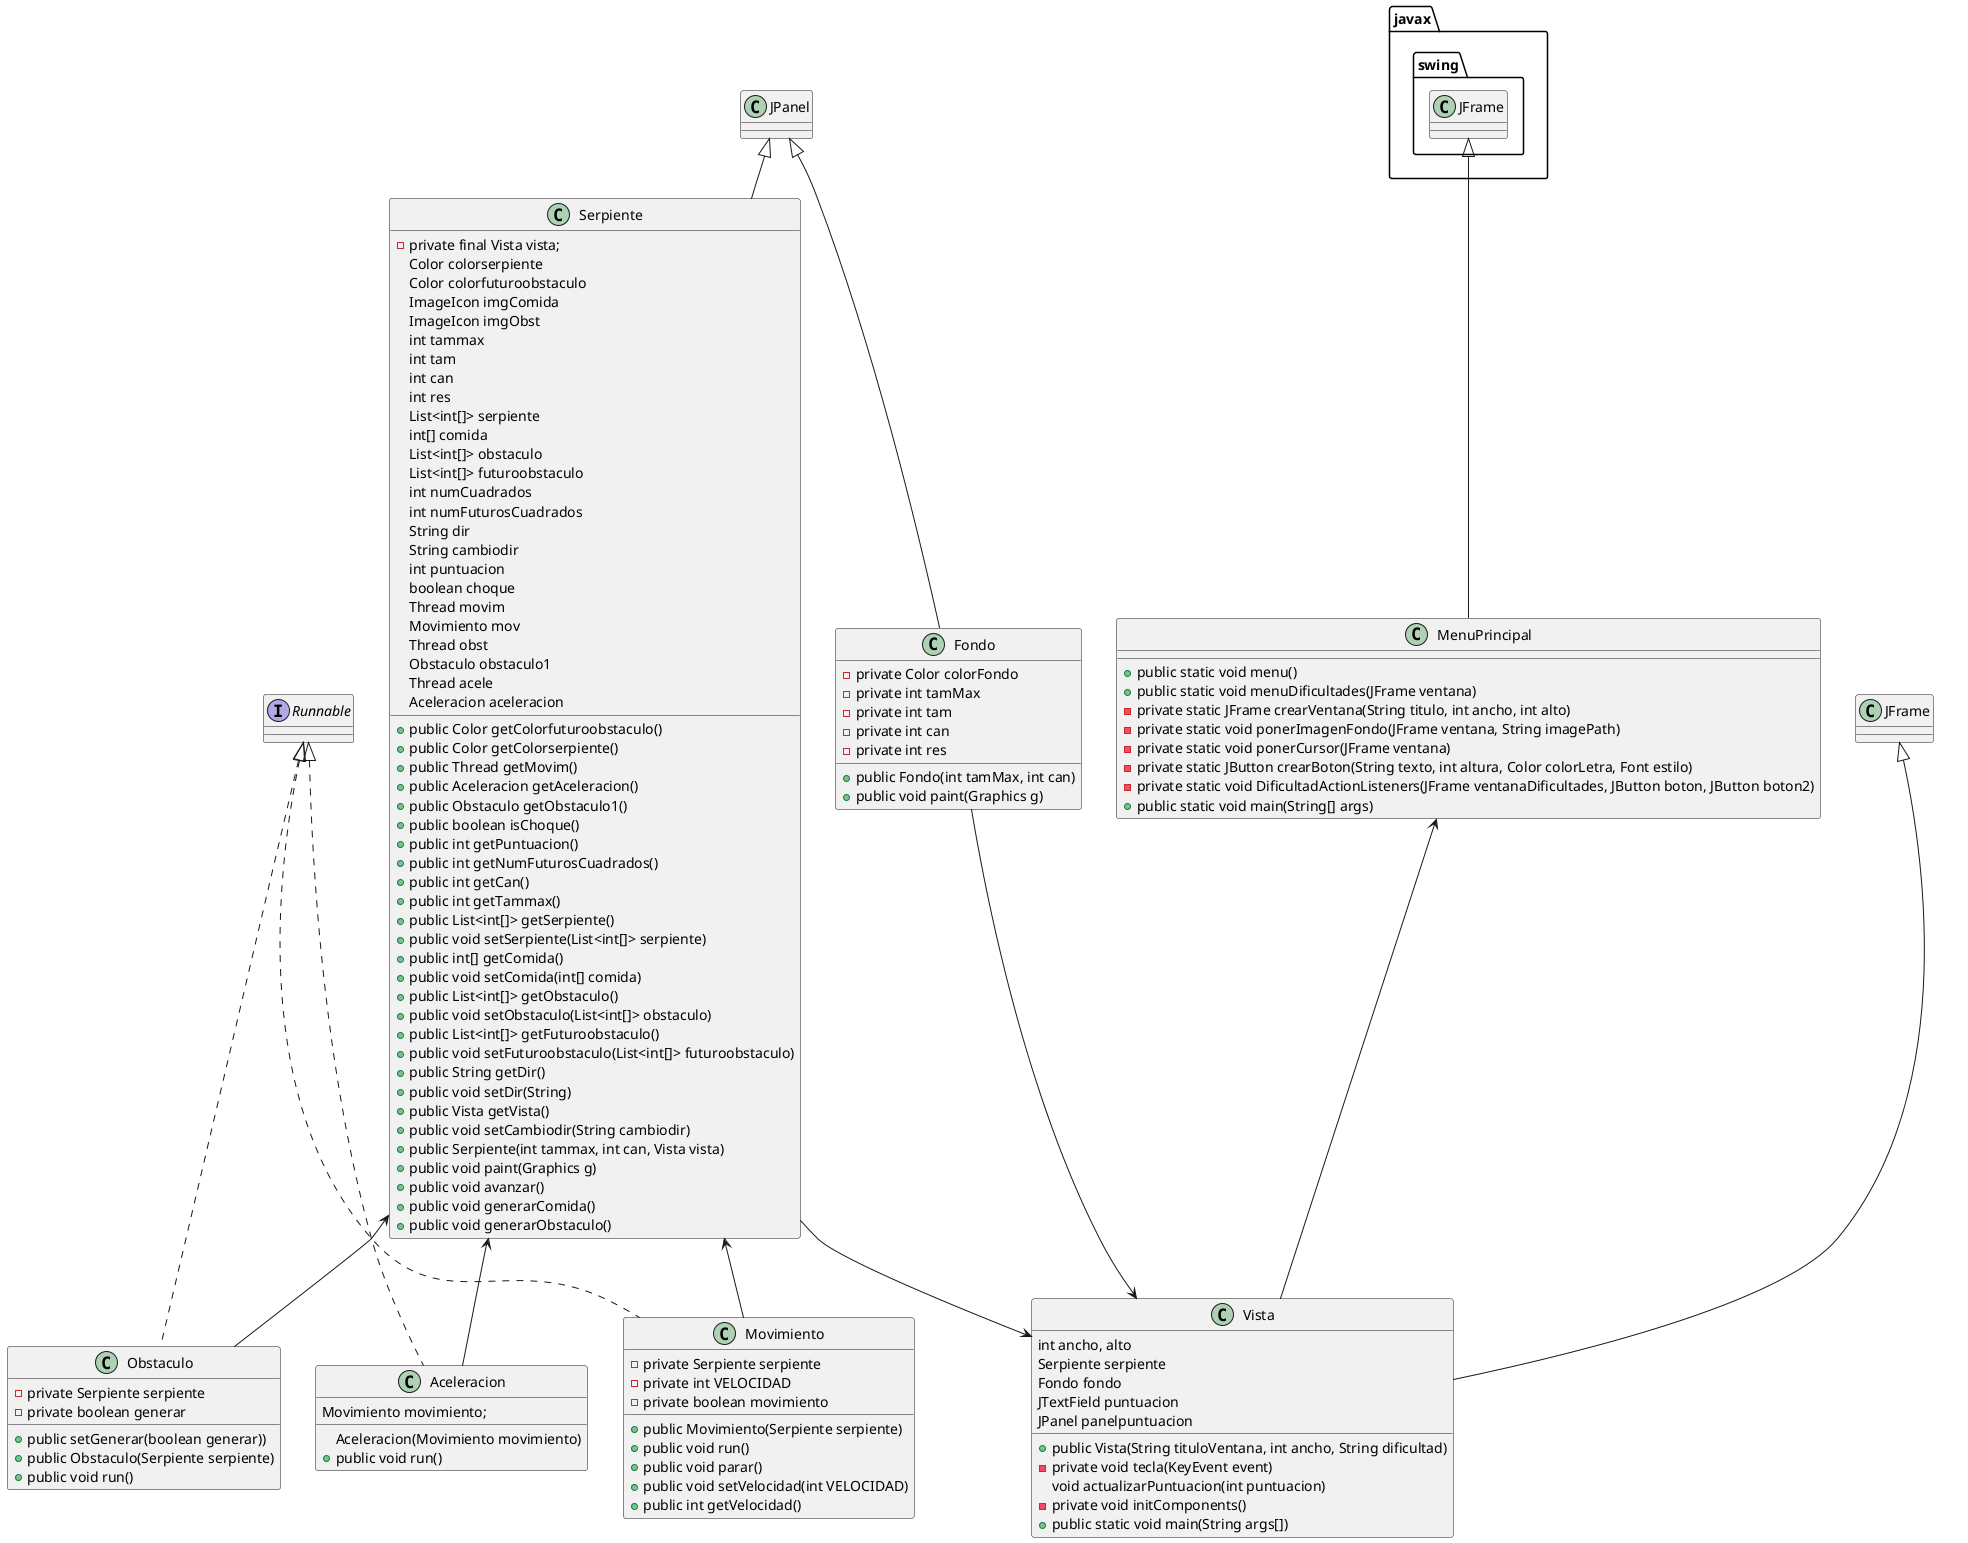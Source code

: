 @startuml
'https://plantuml.com/class-diagram

Serpiente <-- Obstaculo
Serpiente <-- Aceleracion
Serpiente <-- Movimiento
Fondo --> Vista
Serpiente --> Vista
MenuPrincipal <-- Vista

class Serpiente extends JPanel {
    -private final Vista vista;
    Color colorserpiente
    Color colorfuturoobstaculo
    ImageIcon imgComida
    ImageIcon imgObst
    int tammax
    int tam
    int can
    int res
    List<int[]> serpiente
    int[] comida
    List<int[]> obstaculo
    List<int[]> futuroobstaculo
    int numCuadrados
    int numFuturosCuadrados
    String dir
    String cambiodir
    int puntuacion
    boolean choque
    Thread movim
    Movimiento mov
    Thread obst
    Obstaculo obstaculo1
    Thread acele
    Aceleracion aceleracion
    +public Color getColorfuturoobstaculo()
    +public Color getColorserpiente()
    +public Thread getMovim()
    +public Aceleracion getAceleracion()
    +public Obstaculo getObstaculo1()
    +public boolean isChoque()
    +public int getPuntuacion()
    +public int getNumFuturosCuadrados()
    +public int getCan()
    +public int getTammax()
    +public List<int[]> getSerpiente()
    +public void setSerpiente(List<int[]> serpiente)
    +public int[] getComida()
    +public void setComida(int[] comida)
    +public List<int[]> getObstaculo()
    +public void setObstaculo(List<int[]> obstaculo)
    +public List<int[]> getFuturoobstaculo()
    +public void setFuturoobstaculo(List<int[]> futuroobstaculo)
    +public String getDir()
    +public void setDir(String)
    +public Vista getVista()
    +public void setCambiodir(String cambiodir)
    +public Serpiente(int tammax, int can, Vista vista)
    +public void paint(Graphics g)
    +public void avanzar()
    +public void generarComida()
    +public void generarObstaculo()

}

class Aceleracion implements Runnable {
    Movimiento movimiento;
    Aceleracion(Movimiento movimiento)
    +public void run()
}

class Obstaculo implements Runnable {
    -private Serpiente serpiente
    -private boolean generar
    +public setGenerar(boolean generar))
    +public Obstaculo(Serpiente serpiente)
    +public void run()
}

class Movimiento implements Runnable {
    -private Serpiente serpiente
    -private int VELOCIDAD
    -private boolean movimiento
    +public Movimiento(Serpiente serpiente)
    +public void run()
    +public void parar()
    +public void setVelocidad(int VELOCIDAD)
    +public int getVelocidad()
}

class Fondo extends JPanel {
    -private Color colorFondo
    -private int tamMax
    -private int tam
    -private int can
    -private int res
    +public Fondo(int tamMax, int can)
    +public void paint(Graphics g)
}

class Vista extends JFrame {
    int ancho, alto
    Serpiente serpiente
    Fondo fondo
    JTextField puntuacion
    JPanel panelpuntuacion
    +public Vista(String tituloVentana, int ancho, String dificultad)
    -private void tecla(KeyEvent event)
    void actualizarPuntuacion(int puntuacion)
    -private void initComponents()
    +public static void main(String args[])
}

class MenuPrincipal extends javax.swing.JFrame{
    +public static void menu()
    +public static void menuDificultades(JFrame ventana)
    -private static JFrame crearVentana(String titulo, int ancho, int alto)
    -private static void ponerImagenFondo(JFrame ventana, String imagePath)
    -private static void ponerCursor(JFrame ventana)
    -private static JButton crearBoton(String texto, int altura, Color colorLetra, Font estilo)
    -private static void DificultadActionListeners(JFrame ventanaDificultades, JButton boton, JButton boton2)
    +public static void main(String[] args)
}

@enduml